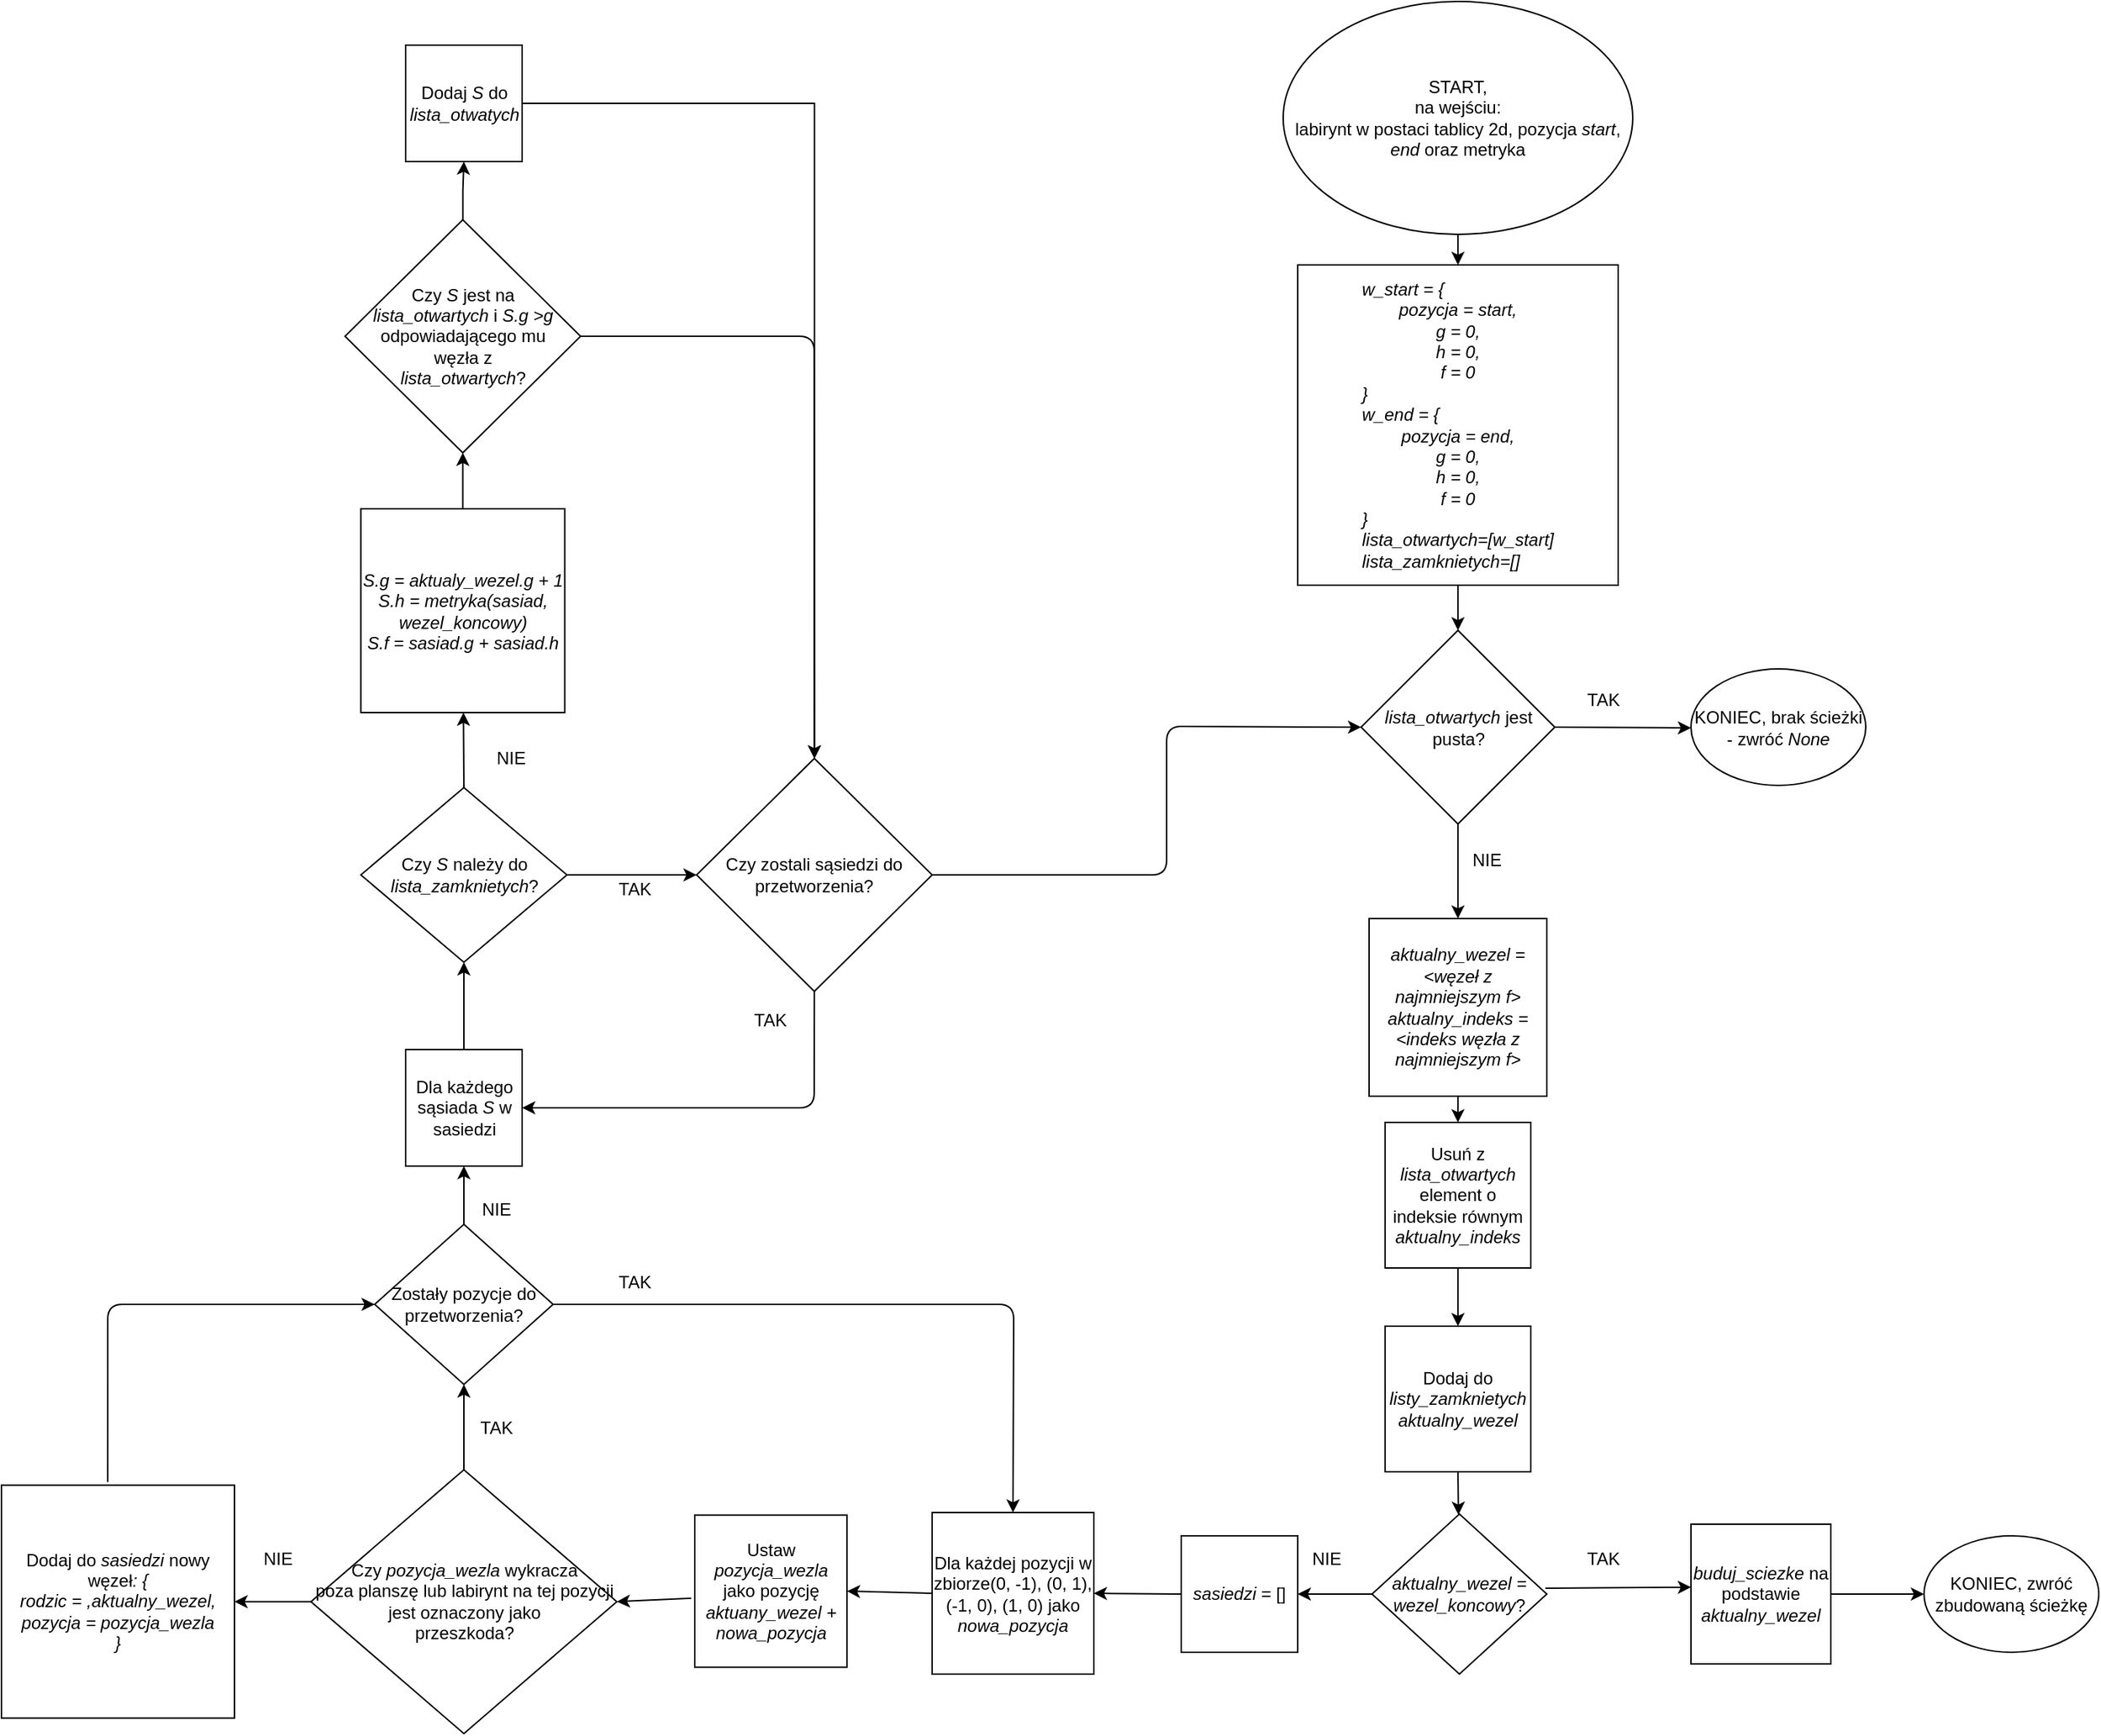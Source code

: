 <mxfile version="12.9.14" type="device"><diagram id="C5RBs43oDa-KdzZeNtuy" name="Page-1"><mxGraphModel dx="1203" dy="501" grid="1" gridSize="10" guides="1" tooltips="1" connect="1" arrows="1" fold="1" page="1" pageScale="1" pageWidth="827" pageHeight="1169" math="0" shadow="0"><root><mxCell id="WIyWlLk6GJQsqaUBKTNV-0"/><mxCell id="WIyWlLk6GJQsqaUBKTNV-1" parent="WIyWlLk6GJQsqaUBKTNV-0"/><mxCell id="VKy13FmMmq_8Ha_lgOaG-0" value="START,&lt;br&gt;&lt;div&gt;na wejściu:&lt;/div&gt;&lt;div&gt;labirynt w postaci tablicy 2d, pozycja &lt;i&gt;start&lt;/i&gt;, &lt;i&gt;end &lt;/i&gt;oraz metryka&lt;br&gt;&lt;/div&gt;" style="ellipse;whiteSpace=wrap;html=1;" vertex="1" parent="WIyWlLk6GJQsqaUBKTNV-1"><mxGeometry x="170" y="20" width="240" height="160" as="geometry"/></mxCell><mxCell id="VKy13FmMmq_8Ha_lgOaG-1" value="&lt;div align=&quot;left&quot;&gt;&lt;i&gt;w_start = {&lt;/i&gt;&lt;/div&gt;&lt;div&gt;&lt;i&gt;pozycja = start,&lt;/i&gt;&lt;/div&gt;&lt;div&gt;&lt;i&gt;g = 0,&lt;/i&gt;&lt;/div&gt;&lt;div&gt;&lt;i&gt;h = 0,&lt;/i&gt;&lt;/div&gt;&lt;div&gt;&lt;i&gt;f = 0&lt;/i&gt;&lt;/div&gt;&lt;div align=&quot;left&quot;&gt;&lt;i&gt;}&lt;/i&gt;&lt;/div&gt;&lt;div&gt;&lt;div align=&quot;left&quot;&gt;&lt;i&gt;w_end = {&lt;/i&gt;&lt;/div&gt;&lt;div&gt;&lt;i&gt;pozycja = end,&lt;br&gt;&lt;/i&gt;&lt;/div&gt;&lt;div align=&quot;center&quot;&gt;&lt;i&gt;g = 0,&lt;/i&gt;&lt;/div&gt;&lt;div align=&quot;center&quot;&gt;&lt;i&gt;h = 0,&lt;/i&gt;&lt;/div&gt;&lt;div align=&quot;center&quot;&gt;&lt;i&gt;f = 0&lt;/i&gt;&lt;/div&gt;&lt;div align=&quot;left&quot;&gt;&lt;i&gt;}&lt;/i&gt;&lt;/div&gt;&lt;div align=&quot;left&quot;&gt;&lt;i&gt;lista_otwartych=[w_start]&lt;br&gt;lista_zamknietych=[]&lt;br&gt;&lt;/i&gt;&lt;/div&gt;&lt;/div&gt;" style="whiteSpace=wrap;html=1;aspect=fixed;" vertex="1" parent="WIyWlLk6GJQsqaUBKTNV-1"><mxGeometry x="180" y="201" width="220" height="220" as="geometry"/></mxCell><mxCell id="VKy13FmMmq_8Ha_lgOaG-2" value="" style="endArrow=classic;html=1;entryX=0.5;entryY=0;entryDx=0;entryDy=0;exitX=0.5;exitY=1;exitDx=0;exitDy=0;" edge="1" parent="WIyWlLk6GJQsqaUBKTNV-1" source="VKy13FmMmq_8Ha_lgOaG-0" target="VKy13FmMmq_8Ha_lgOaG-1"><mxGeometry width="50" height="50" relative="1" as="geometry"><mxPoint x="330" y="290" as="sourcePoint"/><mxPoint x="380" y="240" as="targetPoint"/></mxGeometry></mxCell><mxCell id="VKy13FmMmq_8Ha_lgOaG-6" value="&lt;i&gt;lista_otwartych &lt;/i&gt;jest pusta?" style="rhombus;whiteSpace=wrap;html=1;" vertex="1" parent="WIyWlLk6GJQsqaUBKTNV-1"><mxGeometry x="223.5" y="452" width="133" height="133" as="geometry"/></mxCell><mxCell id="VKy13FmMmq_8Ha_lgOaG-7" value="" style="endArrow=classic;html=1;entryX=0.5;entryY=0;entryDx=0;entryDy=0;exitX=0.5;exitY=1;exitDx=0;exitDy=0;" edge="1" parent="WIyWlLk6GJQsqaUBKTNV-1" source="VKy13FmMmq_8Ha_lgOaG-1" target="VKy13FmMmq_8Ha_lgOaG-6"><mxGeometry width="50" height="50" relative="1" as="geometry"><mxPoint x="330" y="510" as="sourcePoint"/><mxPoint x="380" y="460" as="targetPoint"/></mxGeometry></mxCell><mxCell id="VKy13FmMmq_8Ha_lgOaG-8" value="" style="endArrow=classic;html=1;exitX=1;exitY=0.5;exitDx=0;exitDy=0;" edge="1" parent="WIyWlLk6GJQsqaUBKTNV-1" source="VKy13FmMmq_8Ha_lgOaG-6"><mxGeometry width="50" height="50" relative="1" as="geometry"><mxPoint x="330" y="540" as="sourcePoint"/><mxPoint x="450" y="519" as="targetPoint"/></mxGeometry></mxCell><mxCell id="VKy13FmMmq_8Ha_lgOaG-10" value="&lt;div&gt;TAK&lt;/div&gt;" style="text;html=1;strokeColor=none;fillColor=none;align=center;verticalAlign=middle;whiteSpace=wrap;rounded=0;" vertex="1" parent="WIyWlLk6GJQsqaUBKTNV-1"><mxGeometry x="370" y="490" width="40" height="20" as="geometry"/></mxCell><mxCell id="VKy13FmMmq_8Ha_lgOaG-11" value="" style="endArrow=classic;html=1;exitX=1;exitY=0.5;exitDx=0;exitDy=0;" edge="1" parent="WIyWlLk6GJQsqaUBKTNV-1"><mxGeometry width="50" height="50" relative="1" as="geometry"><mxPoint x="290" y="585" as="sourcePoint"/><mxPoint x="290" y="650" as="targetPoint"/></mxGeometry></mxCell><mxCell id="VKy13FmMmq_8Ha_lgOaG-12" value="&lt;div&gt;&lt;i&gt;aktualny_wezel = &amp;lt;węzeł z najmniejszym f&amp;gt;&lt;/i&gt;&lt;/div&gt;&lt;div&gt;&lt;i&gt;aktualny_indeks = &amp;lt;indeks węzła z najmniejszym f&amp;gt;&lt;/i&gt;&lt;br&gt;&lt;/div&gt;" style="whiteSpace=wrap;html=1;aspect=fixed;" vertex="1" parent="WIyWlLk6GJQsqaUBKTNV-1"><mxGeometry x="229" y="650" width="122" height="122" as="geometry"/></mxCell><mxCell id="VKy13FmMmq_8Ha_lgOaG-13" value="&lt;div&gt;Usuń z &lt;i&gt;lista_otwartych&lt;/i&gt; element o indeksie równym &lt;i&gt;aktualny_indeks&lt;/i&gt;&lt;/div&gt;" style="whiteSpace=wrap;html=1;aspect=fixed;" vertex="1" parent="WIyWlLk6GJQsqaUBKTNV-1"><mxGeometry x="240" y="790" width="100" height="100" as="geometry"/></mxCell><mxCell id="VKy13FmMmq_8Ha_lgOaG-14" value="" style="endArrow=classic;html=1;exitX=0.5;exitY=1;exitDx=0;exitDy=0;entryX=0.5;entryY=0;entryDx=0;entryDy=0;" edge="1" parent="WIyWlLk6GJQsqaUBKTNV-1" source="VKy13FmMmq_8Ha_lgOaG-12" target="VKy13FmMmq_8Ha_lgOaG-13"><mxGeometry width="50" height="50" relative="1" as="geometry"><mxPoint x="330" y="740" as="sourcePoint"/><mxPoint x="380" y="690" as="targetPoint"/></mxGeometry></mxCell><mxCell id="VKy13FmMmq_8Ha_lgOaG-15" value="Dodaj do &lt;i&gt;listy_zamknietych&lt;/i&gt; &lt;i&gt;aktualny_wezel&lt;/i&gt;" style="whiteSpace=wrap;html=1;aspect=fixed;" vertex="1" parent="WIyWlLk6GJQsqaUBKTNV-1"><mxGeometry x="240" y="930" width="100" height="100" as="geometry"/></mxCell><mxCell id="VKy13FmMmq_8Ha_lgOaG-16" value="" style="endArrow=classic;html=1;exitX=0.5;exitY=1;exitDx=0;exitDy=0;entryX=0.5;entryY=0;entryDx=0;entryDy=0;" edge="1" parent="WIyWlLk6GJQsqaUBKTNV-1" source="VKy13FmMmq_8Ha_lgOaG-13" target="VKy13FmMmq_8Ha_lgOaG-15"><mxGeometry width="50" height="50" relative="1" as="geometry"><mxPoint x="330" y="850" as="sourcePoint"/><mxPoint x="380" y="800" as="targetPoint"/></mxGeometry></mxCell><mxCell id="VKy13FmMmq_8Ha_lgOaG-19" value="&lt;i&gt;aktualny_wezel = wezel_koncowy&lt;/i&gt;?" style="rhombus;whiteSpace=wrap;html=1;" vertex="1" parent="WIyWlLk6GJQsqaUBKTNV-1"><mxGeometry x="231" y="1059" width="120" height="110" as="geometry"/></mxCell><mxCell id="VKy13FmMmq_8Ha_lgOaG-21" value="&lt;div&gt;&lt;i&gt;buduj_sciezke &lt;/i&gt;na podstawie &lt;i&gt;aktualny_wezel&lt;/i&gt;&lt;/div&gt;" style="whiteSpace=wrap;html=1;aspect=fixed;" vertex="1" parent="WIyWlLk6GJQsqaUBKTNV-1"><mxGeometry x="450" y="1066" width="96" height="96" as="geometry"/></mxCell><mxCell id="VKy13FmMmq_8Ha_lgOaG-24" value="" style="endArrow=classic;html=1;exitX=0.5;exitY=1;exitDx=0;exitDy=0;" edge="1" parent="WIyWlLk6GJQsqaUBKTNV-1" source="VKy13FmMmq_8Ha_lgOaG-15" target="VKy13FmMmq_8Ha_lgOaG-19"><mxGeometry width="50" height="50" relative="1" as="geometry"><mxPoint x="340" y="1100" as="sourcePoint"/><mxPoint x="390" y="1050" as="targetPoint"/></mxGeometry></mxCell><mxCell id="VKy13FmMmq_8Ha_lgOaG-25" value="" style="endArrow=classic;html=1;exitX=0.992;exitY=0.464;exitDx=0;exitDy=0;exitPerimeter=0;entryX=0;entryY=0.451;entryDx=0;entryDy=0;entryPerimeter=0;" edge="1" parent="WIyWlLk6GJQsqaUBKTNV-1" source="VKy13FmMmq_8Ha_lgOaG-19" target="VKy13FmMmq_8Ha_lgOaG-21"><mxGeometry width="50" height="50" relative="1" as="geometry"><mxPoint x="340" y="1100" as="sourcePoint"/><mxPoint x="390" y="1050" as="targetPoint"/></mxGeometry></mxCell><mxCell id="VKy13FmMmq_8Ha_lgOaG-26" value="" style="endArrow=classic;html=1;exitX=1;exitY=0.5;exitDx=0;exitDy=0;" edge="1" parent="WIyWlLk6GJQsqaUBKTNV-1" source="VKy13FmMmq_8Ha_lgOaG-21" target="VKy13FmMmq_8Ha_lgOaG-27"><mxGeometry width="50" height="50" relative="1" as="geometry"><mxPoint x="580" y="1100" as="sourcePoint"/><mxPoint x="620" y="1114" as="targetPoint"/></mxGeometry></mxCell><mxCell id="VKy13FmMmq_8Ha_lgOaG-27" value="KONIEC, zwróć&lt;br&gt;zbudowaną ścieżkę" style="ellipse;whiteSpace=wrap;html=1;" vertex="1" parent="WIyWlLk6GJQsqaUBKTNV-1"><mxGeometry x="610" y="1074" width="120" height="80" as="geometry"/></mxCell><mxCell id="VKy13FmMmq_8Ha_lgOaG-33" value="KONIEC, brak ścieżki - zwróć &lt;i&gt;None&lt;/i&gt;" style="ellipse;whiteSpace=wrap;html=1;" vertex="1" parent="WIyWlLk6GJQsqaUBKTNV-1"><mxGeometry x="450" y="478.5" width="120" height="80" as="geometry"/></mxCell><mxCell id="VKy13FmMmq_8Ha_lgOaG-34" value="" style="endArrow=classic;html=1;entryX=0;entryY=0.5;entryDx=0;entryDy=0;exitX=1;exitY=0.5;exitDx=0;exitDy=0;" edge="1" parent="WIyWlLk6GJQsqaUBKTNV-1" source="VKy13FmMmq_8Ha_lgOaG-70" target="VKy13FmMmq_8Ha_lgOaG-6"><mxGeometry width="50" height="50" relative="1" as="geometry"><mxPoint y="519" as="sourcePoint"/><mxPoint x="300" y="1020" as="targetPoint"/><Array as="points"><mxPoint x="90" y="620"/><mxPoint x="90" y="518"/></Array></mxGeometry></mxCell><mxCell id="VKy13FmMmq_8Ha_lgOaG-35" value="&lt;div&gt;TAK&lt;/div&gt;" style="text;html=1;strokeColor=none;fillColor=none;align=center;verticalAlign=middle;whiteSpace=wrap;rounded=0;" vertex="1" parent="WIyWlLk6GJQsqaUBKTNV-1"><mxGeometry x="370" y="1080" width="40" height="20" as="geometry"/></mxCell><mxCell id="VKy13FmMmq_8Ha_lgOaG-36" value="&lt;div&gt;NIE&lt;/div&gt;" style="text;html=1;strokeColor=none;fillColor=none;align=center;verticalAlign=middle;whiteSpace=wrap;rounded=0;" vertex="1" parent="WIyWlLk6GJQsqaUBKTNV-1"><mxGeometry x="290" y="600" width="40" height="20" as="geometry"/></mxCell><mxCell id="VKy13FmMmq_8Ha_lgOaG-37" value="&lt;div&gt;NIE&lt;/div&gt;" style="text;html=1;strokeColor=none;fillColor=none;align=center;verticalAlign=middle;whiteSpace=wrap;rounded=0;" vertex="1" parent="WIyWlLk6GJQsqaUBKTNV-1"><mxGeometry x="180" y="1080" width="40" height="20" as="geometry"/></mxCell><mxCell id="VKy13FmMmq_8Ha_lgOaG-38" value="" style="endArrow=classic;html=1;exitX=0;exitY=0.5;exitDx=0;exitDy=0;" edge="1" parent="WIyWlLk6GJQsqaUBKTNV-1" source="VKy13FmMmq_8Ha_lgOaG-19" target="VKy13FmMmq_8Ha_lgOaG-54"><mxGeometry width="50" height="50" relative="1" as="geometry"><mxPoint x="270" y="1170" as="sourcePoint"/><mxPoint x="170" y="1114" as="targetPoint"/></mxGeometry></mxCell><mxCell id="VKy13FmMmq_8Ha_lgOaG-39" value="Dla każdej pozycji w zbiorze(0, -1), (0, 1), (-1, 0), (1, 0) jako &lt;i&gt;nowa_pozycja&lt;/i&gt;" style="whiteSpace=wrap;html=1;aspect=fixed;" vertex="1" parent="WIyWlLk6GJQsqaUBKTNV-1"><mxGeometry x="-71" y="1058" width="111" height="111" as="geometry"/></mxCell><mxCell id="VKy13FmMmq_8Ha_lgOaG-42" value="Ustaw &lt;i&gt;pozycja_wezla&lt;/i&gt; jako pozycję &lt;i&gt;aktuany_wezel + nowa_pozycja&lt;/i&gt;" style="whiteSpace=wrap;html=1;aspect=fixed;" vertex="1" parent="WIyWlLk6GJQsqaUBKTNV-1"><mxGeometry x="-234" y="1059.75" width="104.5" height="104.5" as="geometry"/></mxCell><mxCell id="VKy13FmMmq_8Ha_lgOaG-44" value="" style="endArrow=classic;html=1;entryX=1;entryY=0.5;entryDx=0;entryDy=0;exitX=0;exitY=0.5;exitDx=0;exitDy=0;" edge="1" parent="WIyWlLk6GJQsqaUBKTNV-1" source="VKy13FmMmq_8Ha_lgOaG-39" target="VKy13FmMmq_8Ha_lgOaG-42"><mxGeometry width="50" height="50" relative="1" as="geometry"><mxPoint x="-30" y="1170" as="sourcePoint"/><mxPoint x="20" y="1120" as="targetPoint"/></mxGeometry></mxCell><mxCell id="VKy13FmMmq_8Ha_lgOaG-45" value="&lt;div&gt;Czy &lt;i&gt;pozycja_wezla &lt;/i&gt;wykracza&lt;/div&gt;&lt;div&gt;poza planszę lub labirynt na tej pozycji jest oznaczony jako&lt;/div&gt;&lt;div&gt;przeszkoda?&lt;/div&gt;" style="rhombus;whiteSpace=wrap;html=1;" vertex="1" parent="WIyWlLk6GJQsqaUBKTNV-1"><mxGeometry x="-497.5" y="1028.61" width="210" height="181.22" as="geometry"/></mxCell><mxCell id="VKy13FmMmq_8Ha_lgOaG-46" value="" style="endArrow=classic;html=1;exitX=-0.023;exitY=0.547;exitDx=0;exitDy=0;exitPerimeter=0;entryX=1;entryY=0.5;entryDx=0;entryDy=0;" edge="1" parent="WIyWlLk6GJQsqaUBKTNV-1" source="VKy13FmMmq_8Ha_lgOaG-42" target="VKy13FmMmq_8Ha_lgOaG-45"><mxGeometry width="50" height="50" relative="1" as="geometry"><mxPoint x="-230" y="1170" as="sourcePoint"/><mxPoint x="-180" y="1120" as="targetPoint"/></mxGeometry></mxCell><mxCell id="VKy13FmMmq_8Ha_lgOaG-50" value="&lt;div&gt;TAK&lt;/div&gt;" style="text;html=1;strokeColor=none;fillColor=none;align=center;verticalAlign=middle;whiteSpace=wrap;rounded=0;" vertex="1" parent="WIyWlLk6GJQsqaUBKTNV-1"><mxGeometry x="-390" y="990" width="40" height="20" as="geometry"/></mxCell><mxCell id="VKy13FmMmq_8Ha_lgOaG-51" value="" style="endArrow=classic;html=1;exitX=1;exitY=0.5;exitDx=0;exitDy=0;entryX=0.5;entryY=0;entryDx=0;entryDy=0;" edge="1" parent="WIyWlLk6GJQsqaUBKTNV-1" source="VKy13FmMmq_8Ha_lgOaG-56" target="VKy13FmMmq_8Ha_lgOaG-39"><mxGeometry width="50" height="50" relative="1" as="geometry"><mxPoint x="-141.75" y="960" as="sourcePoint"/><mxPoint x="-10" y="960" as="targetPoint"/><Array as="points"><mxPoint x="-15" y="915"/></Array></mxGeometry></mxCell><mxCell id="VKy13FmMmq_8Ha_lgOaG-52" value="" style="endArrow=classic;html=1;exitX=0;exitY=0.5;exitDx=0;exitDy=0;" edge="1" parent="WIyWlLk6GJQsqaUBKTNV-1" source="VKy13FmMmq_8Ha_lgOaG-45" target="VKy13FmMmq_8Ha_lgOaG-59"><mxGeometry width="50" height="50" relative="1" as="geometry"><mxPoint x="-380" y="1060" as="sourcePoint"/><mxPoint x="-550" y="1110" as="targetPoint"/></mxGeometry></mxCell><mxCell id="VKy13FmMmq_8Ha_lgOaG-53" value="&lt;div&gt;NIE&lt;/div&gt;" style="text;html=1;strokeColor=none;fillColor=none;align=center;verticalAlign=middle;whiteSpace=wrap;rounded=0;" vertex="1" parent="WIyWlLk6GJQsqaUBKTNV-1"><mxGeometry x="-540" y="1075" width="40" height="30" as="geometry"/></mxCell><mxCell id="VKy13FmMmq_8Ha_lgOaG-54" value="&lt;i&gt;sasiedzi &lt;/i&gt;= []" style="whiteSpace=wrap;html=1;aspect=fixed;" vertex="1" parent="WIyWlLk6GJQsqaUBKTNV-1"><mxGeometry x="100" y="1074" width="80" height="80" as="geometry"/></mxCell><mxCell id="VKy13FmMmq_8Ha_lgOaG-55" value="" style="endArrow=classic;html=1;exitX=0;exitY=0.5;exitDx=0;exitDy=0;entryX=1;entryY=0.5;entryDx=0;entryDy=0;" edge="1" parent="WIyWlLk6GJQsqaUBKTNV-1" source="VKy13FmMmq_8Ha_lgOaG-54" target="VKy13FmMmq_8Ha_lgOaG-39"><mxGeometry width="50" height="50" relative="1" as="geometry"><mxPoint x="110" y="1200" as="sourcePoint"/><mxPoint x="160" y="1150" as="targetPoint"/></mxGeometry></mxCell><mxCell id="VKy13FmMmq_8Ha_lgOaG-56" value="Zostały pozycje do przetworzenia?" style="rhombus;whiteSpace=wrap;html=1;" vertex="1" parent="WIyWlLk6GJQsqaUBKTNV-1"><mxGeometry x="-453.75" y="860" width="122.5" height="110" as="geometry"/></mxCell><mxCell id="VKy13FmMmq_8Ha_lgOaG-57" value="&lt;div&gt;TAK&lt;/div&gt;" style="text;html=1;strokeColor=none;fillColor=none;align=center;verticalAlign=middle;whiteSpace=wrap;rounded=0;" vertex="1" parent="WIyWlLk6GJQsqaUBKTNV-1"><mxGeometry x="-295" y="890" width="40" height="20" as="geometry"/></mxCell><mxCell id="VKy13FmMmq_8Ha_lgOaG-58" value="" style="endArrow=classic;html=1;entryX=0.5;entryY=1;entryDx=0;entryDy=0;exitX=0.5;exitY=0;exitDx=0;exitDy=0;" edge="1" parent="WIyWlLk6GJQsqaUBKTNV-1" source="VKy13FmMmq_8Ha_lgOaG-45" target="VKy13FmMmq_8Ha_lgOaG-56"><mxGeometry width="50" height="50" relative="1" as="geometry"><mxPoint x="-370" y="1110" as="sourcePoint"/><mxPoint x="-320" y="1060" as="targetPoint"/></mxGeometry></mxCell><mxCell id="VKy13FmMmq_8Ha_lgOaG-59" value="&lt;div&gt;Dodaj do &lt;i&gt;sasiedzi &lt;/i&gt;nowy węzeł&lt;i&gt;: {&lt;/i&gt;&lt;/div&gt;&lt;div&gt;&lt;i&gt;rodzic = ,aktualny_wezel,&lt;br&gt;&lt;/i&gt;&lt;/div&gt;&lt;div&gt;&lt;i&gt;pozycja = pozycja_wezla&lt;br&gt;&lt;/i&gt;&lt;/div&gt;&lt;div&gt;&lt;i&gt;}&lt;/i&gt;&lt;br&gt;&lt;/div&gt;" style="whiteSpace=wrap;html=1;aspect=fixed;" vertex="1" parent="WIyWlLk6GJQsqaUBKTNV-1"><mxGeometry x="-710" y="1039.22" width="160" height="160" as="geometry"/></mxCell><mxCell id="VKy13FmMmq_8Ha_lgOaG-60" value="" style="endArrow=classic;html=1;entryX=0;entryY=0.5;entryDx=0;entryDy=0;exitX=0.456;exitY=-0.014;exitDx=0;exitDy=0;exitPerimeter=0;" edge="1" parent="WIyWlLk6GJQsqaUBKTNV-1" source="VKy13FmMmq_8Ha_lgOaG-59" target="VKy13FmMmq_8Ha_lgOaG-56"><mxGeometry width="50" height="50" relative="1" as="geometry"><mxPoint x="-640" y="1030" as="sourcePoint"/><mxPoint x="-540" y="1000" as="targetPoint"/><Array as="points"><mxPoint x="-637" y="915"/></Array></mxGeometry></mxCell><mxCell id="VKy13FmMmq_8Ha_lgOaG-61" value="Dla każdego sąsiada &lt;i&gt;S &lt;/i&gt;w sasiedzi" style="whiteSpace=wrap;html=1;aspect=fixed;" vertex="1" parent="WIyWlLk6GJQsqaUBKTNV-1"><mxGeometry x="-432.5" y="740" width="80" height="80" as="geometry"/></mxCell><mxCell id="VKy13FmMmq_8Ha_lgOaG-62" value="" style="endArrow=classic;html=1;entryX=0.5;entryY=1;entryDx=0;entryDy=0;exitX=0.5;exitY=0;exitDx=0;exitDy=0;" edge="1" parent="WIyWlLk6GJQsqaUBKTNV-1" source="VKy13FmMmq_8Ha_lgOaG-56" target="VKy13FmMmq_8Ha_lgOaG-61"><mxGeometry width="50" height="50" relative="1" as="geometry"><mxPoint x="-440" y="910" as="sourcePoint"/><mxPoint x="-390" y="780" as="targetPoint"/></mxGeometry></mxCell><mxCell id="VKy13FmMmq_8Ha_lgOaG-63" value="Czy &lt;i&gt;S &lt;/i&gt;należy do &lt;i&gt;lista_zamknietych&lt;/i&gt;?" style="rhombus;whiteSpace=wrap;html=1;" vertex="1" parent="WIyWlLk6GJQsqaUBKTNV-1"><mxGeometry x="-463.25" y="560" width="141.5" height="120" as="geometry"/></mxCell><mxCell id="VKy13FmMmq_8Ha_lgOaG-64" value="&lt;div&gt;TAK&lt;/div&gt;" style="text;html=1;strokeColor=none;fillColor=none;align=center;verticalAlign=middle;whiteSpace=wrap;rounded=0;" vertex="1" parent="WIyWlLk6GJQsqaUBKTNV-1"><mxGeometry x="-295" y="620" width="40" height="20" as="geometry"/></mxCell><mxCell id="VKy13FmMmq_8Ha_lgOaG-65" value="NIE" style="text;html=1;strokeColor=none;fillColor=none;align=center;verticalAlign=middle;whiteSpace=wrap;rounded=0;" vertex="1" parent="WIyWlLk6GJQsqaUBKTNV-1"><mxGeometry x="-390" y="840" width="40" height="20" as="geometry"/></mxCell><mxCell id="VKy13FmMmq_8Ha_lgOaG-66" value="" style="endArrow=classic;html=1;entryX=0.5;entryY=1;entryDx=0;entryDy=0;exitX=0.5;exitY=0;exitDx=0;exitDy=0;" edge="1" parent="WIyWlLk6GJQsqaUBKTNV-1" source="VKy13FmMmq_8Ha_lgOaG-61" target="VKy13FmMmq_8Ha_lgOaG-63"><mxGeometry width="50" height="50" relative="1" as="geometry"><mxPoint x="-350" y="820" as="sourcePoint"/><mxPoint x="-300" y="770" as="targetPoint"/></mxGeometry></mxCell><mxCell id="VKy13FmMmq_8Ha_lgOaG-67" value="NIE" style="text;html=1;strokeColor=none;fillColor=none;align=center;verticalAlign=middle;whiteSpace=wrap;rounded=0;" vertex="1" parent="WIyWlLk6GJQsqaUBKTNV-1"><mxGeometry x="-380" y="530" width="40" height="20" as="geometry"/></mxCell><mxCell id="VKy13FmMmq_8Ha_lgOaG-68" value="" style="endArrow=classic;html=1;exitX=1;exitY=0.5;exitDx=0;exitDy=0;entryX=0;entryY=0.5;entryDx=0;entryDy=0;" edge="1" parent="WIyWlLk6GJQsqaUBKTNV-1" source="VKy13FmMmq_8Ha_lgOaG-63" target="VKy13FmMmq_8Ha_lgOaG-70"><mxGeometry width="50" height="50" relative="1" as="geometry"><mxPoint x="-295" y="565" as="sourcePoint"/><mxPoint x="-262.5" y="605" as="targetPoint"/></mxGeometry></mxCell><mxCell id="VKy13FmMmq_8Ha_lgOaG-70" value="Czy zostali sąsiedzi do przetworzenia?" style="rhombus;whiteSpace=wrap;html=1;" vertex="1" parent="WIyWlLk6GJQsqaUBKTNV-1"><mxGeometry x="-232.75" y="540" width="161.75" height="160" as="geometry"/></mxCell><mxCell id="VKy13FmMmq_8Ha_lgOaG-71" value="" style="endArrow=classic;html=1;entryX=1;entryY=0.5;entryDx=0;entryDy=0;exitX=0.5;exitY=1;exitDx=0;exitDy=0;" edge="1" parent="WIyWlLk6GJQsqaUBKTNV-1" source="VKy13FmMmq_8Ha_lgOaG-70" target="VKy13FmMmq_8Ha_lgOaG-61"><mxGeometry width="50" height="50" relative="1" as="geometry"><mxPoint x="-350" y="820" as="sourcePoint"/><mxPoint x="-300" y="770" as="targetPoint"/><Array as="points"><mxPoint x="-152" y="780"/></Array></mxGeometry></mxCell><mxCell id="VKy13FmMmq_8Ha_lgOaG-72" value="&lt;div&gt;TAK&lt;/div&gt;" style="text;html=1;strokeColor=none;fillColor=none;align=center;verticalAlign=middle;whiteSpace=wrap;rounded=0;" vertex="1" parent="WIyWlLk6GJQsqaUBKTNV-1"><mxGeometry x="-201.75" y="710" width="40" height="20" as="geometry"/></mxCell><mxCell id="VKy13FmMmq_8Ha_lgOaG-76" value="" style="endArrow=classic;html=1;exitX=0.5;exitY=0;exitDx=0;exitDy=0;" edge="1" parent="WIyWlLk6GJQsqaUBKTNV-1" source="VKy13FmMmq_8Ha_lgOaG-63" target="VKy13FmMmq_8Ha_lgOaG-77"><mxGeometry width="50" height="50" relative="1" as="geometry"><mxPoint x="-350" y="700" as="sourcePoint"/><mxPoint x="-400" y="490" as="targetPoint"/></mxGeometry></mxCell><mxCell id="VKy13FmMmq_8Ha_lgOaG-77" value="&lt;div&gt;&lt;i&gt;S.g = aktualy_wezel.g + 1&lt;/i&gt;&lt;/div&gt;&lt;div&gt;&lt;i&gt;S.h = metryka(sasiad, wezel_koncowy)&lt;/i&gt;&lt;/div&gt;&lt;div&gt;&lt;i&gt;S.f = sasiad.g + sasiad.h&lt;br&gt;&lt;/i&gt;&lt;/div&gt;" style="whiteSpace=wrap;html=1;aspect=fixed;" vertex="1" parent="WIyWlLk6GJQsqaUBKTNV-1"><mxGeometry x="-463.25" y="368.5" width="140" height="140" as="geometry"/></mxCell><mxCell id="VKy13FmMmq_8Ha_lgOaG-84" value="" style="edgeStyle=orthogonalEdgeStyle;rounded=0;orthogonalLoop=1;jettySize=auto;html=1;" edge="1" parent="WIyWlLk6GJQsqaUBKTNV-1" source="VKy13FmMmq_8Ha_lgOaG-80" target="VKy13FmMmq_8Ha_lgOaG-83"><mxGeometry relative="1" as="geometry"/></mxCell><mxCell id="VKy13FmMmq_8Ha_lgOaG-80" value="Czy &lt;i&gt;S &lt;/i&gt;jest na&lt;br&gt;&lt;i&gt;lista_otwartych &lt;/i&gt;i &lt;i&gt;S.g &amp;gt;g&lt;/i&gt; odpowiadającego mu&lt;br&gt;węzła z&lt;br&gt;&lt;i&gt;lista_otwartych&lt;/i&gt;? " style="rhombus;whiteSpace=wrap;html=1;" vertex="1" parent="WIyWlLk6GJQsqaUBKTNV-1"><mxGeometry x="-474.12" y="170" width="161.75" height="160" as="geometry"/></mxCell><mxCell id="VKy13FmMmq_8Ha_lgOaG-81" value="" style="endArrow=classic;html=1;exitX=0.5;exitY=0;exitDx=0;exitDy=0;entryX=0.5;entryY=1;entryDx=0;entryDy=0;" edge="1" parent="WIyWlLk6GJQsqaUBKTNV-1" source="VKy13FmMmq_8Ha_lgOaG-77" target="VKy13FmMmq_8Ha_lgOaG-80"><mxGeometry width="50" height="50" relative="1" as="geometry"><mxPoint x="-350" y="420" as="sourcePoint"/><mxPoint x="-300" y="370" as="targetPoint"/></mxGeometry></mxCell><mxCell id="VKy13FmMmq_8Ha_lgOaG-82" value="" style="endArrow=classic;html=1;entryX=0.5;entryY=0;entryDx=0;entryDy=0;exitX=1;exitY=0.5;exitDx=0;exitDy=0;" edge="1" parent="WIyWlLk6GJQsqaUBKTNV-1" source="VKy13FmMmq_8Ha_lgOaG-80" target="VKy13FmMmq_8Ha_lgOaG-70"><mxGeometry width="50" height="50" relative="1" as="geometry"><mxPoint x="-350" y="420" as="sourcePoint"/><mxPoint x="-150" y="400" as="targetPoint"/><Array as="points"><mxPoint x="-152" y="250"/></Array></mxGeometry></mxCell><mxCell id="VKy13FmMmq_8Ha_lgOaG-86" value="" style="edgeStyle=orthogonalEdgeStyle;rounded=0;orthogonalLoop=1;jettySize=auto;html=1;" edge="1" parent="WIyWlLk6GJQsqaUBKTNV-1" source="VKy13FmMmq_8Ha_lgOaG-83" target="VKy13FmMmq_8Ha_lgOaG-70"><mxGeometry relative="1" as="geometry"><mxPoint x="-273.25" y="100" as="targetPoint"/></mxGeometry></mxCell><mxCell id="VKy13FmMmq_8Ha_lgOaG-83" value="Dodaj &lt;i&gt;S &lt;/i&gt;do &lt;i&gt;lista_otwatych&lt;/i&gt;" style="whiteSpace=wrap;html=1;aspect=fixed;" vertex="1" parent="WIyWlLk6GJQsqaUBKTNV-1"><mxGeometry x="-432.5" y="50" width="80" height="80" as="geometry"/></mxCell></root></mxGraphModel></diagram></mxfile>